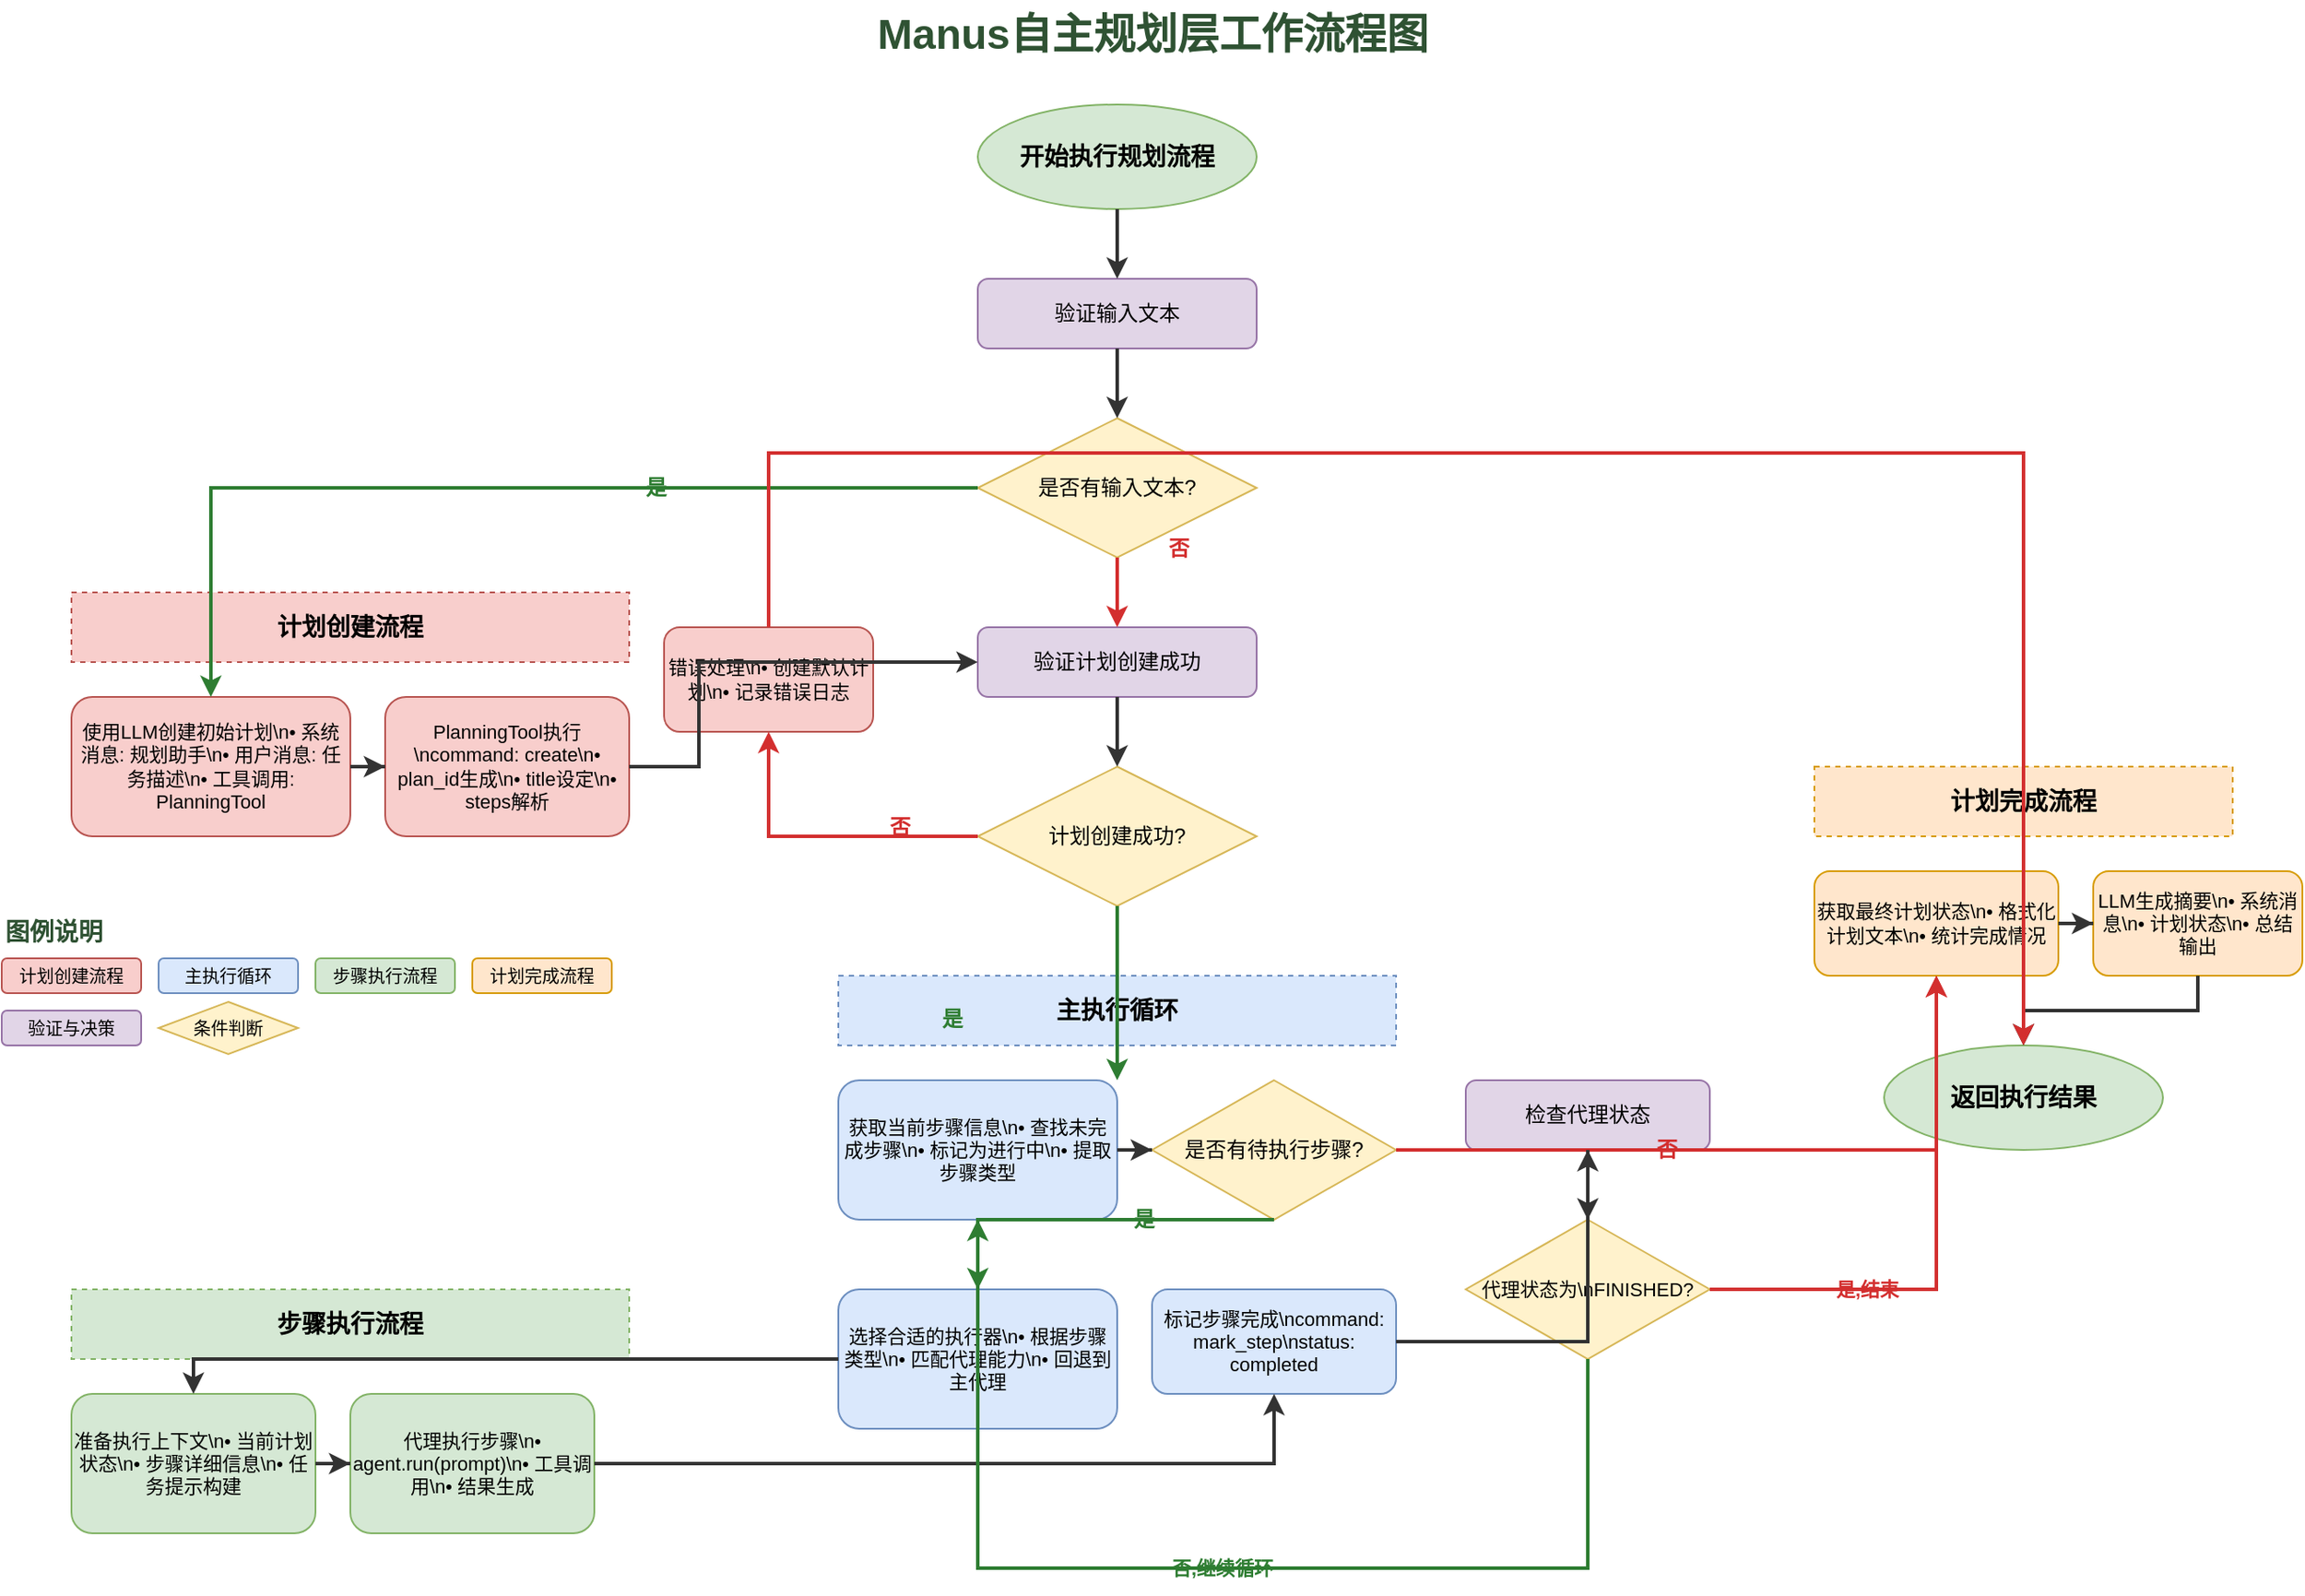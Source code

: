 <mxfile version="24.7.14">
  <diagram name="Manus自主规划层工作流" id="manus-planning-workflow">
    <mxGraphModel dx="1454" dy="727" grid="1" gridSize="10" guides="1" tooltips="1" connect="1" arrows="1" fold="1" page="1" pageScale="1" pageWidth="1400" pageHeight="1000" math="0" shadow="0">
      <root>
        <mxCell id="0"/>
        <mxCell id="1" parent="0"/>

        <!-- 标题 -->
        <mxCell id="title" value="Manus自主规划层工作流程图" style="text;html=1;align=center;verticalAlign=middle;resizable=0;points=[];autosize=1;strokeColor=none;fillColor=none;fontSize=24;fontStyle=1;fontColor=#2F5233;" vertex="1" parent="1">
          <mxGeometry x="450" y="20" width="500" height="40" as="geometry"/>
        </mxCell>

        <!-- 开始节点 -->
        <mxCell id="start" value="开始执行规划流程" style="ellipse;whiteSpace=wrap;html=1;fillColor=#d5e8d4;strokeColor=#82b366;fontSize=14;fontStyle=1;" vertex="1" parent="1">
          <mxGeometry x="600" y="80" width="160" height="60" as="geometry"/>
        </mxCell>

        <!-- 输入验证 -->
        <mxCell id="validate_input" value="验证输入文本" style="rounded=1;whiteSpace=wrap;html=1;fillColor=#e1d5e7;strokeColor=#9673a6;fontSize=12;" vertex="1" parent="1">
          <mxGeometry x="600" y="180" width="160" height="40" as="geometry"/>
        </mxCell>

        <!-- 决策：是否有输入 -->
        <mxCell id="has_input" value="是否有输入文本?" style="rhombus;whiteSpace=wrap;html=1;fillColor=#fff2cc;strokeColor=#d6b656;fontSize=12;" vertex="1" parent="1">
          <mxGeometry x="600" y="260" width="160" height="80" as="geometry"/>
        </mxCell>

        <!-- 计划创建流程 -->
        <mxCell id="create_plan_section" value="计划创建流程" style="rounded=0;whiteSpace=wrap;html=1;fillColor=#f8cecc;strokeColor=#b85450;fontSize=14;fontStyle=1;dashed=1;" vertex="1" parent="1">
          <mxGeometry x="80" y="360" width="320" height="40" as="geometry"/>
        </mxCell>

        <!-- LLM规划创建 -->
        <mxCell id="llm_planning" value="使用LLM创建初始计划\n• 系统消息: 规划助手\n• 用户消息: 任务描述\n• 工具调用: PlanningTool" style="rounded=1;whiteSpace=wrap;html=1;fillColor=#f8cecc;strokeColor=#b85450;fontSize=11;" vertex="1" parent="1">
          <mxGeometry x="80" y="420" width="160" height="80" as="geometry"/>
        </mxCell>

        <!-- PlanningTool执行 -->
        <mxCell id="planning_tool_exec" value="PlanningTool执行\ncommand: create\n• plan_id生成\n• title设定\n• steps解析" style="rounded=1;whiteSpace=wrap;html=1;fillColor=#f8cecc;strokeColor=#b85450;fontSize=11;" vertex="1" parent="1">
          <mxGeometry x="260" y="420" width="140" height="80" as="geometry"/>
        </mxCell>

        <!-- 计划验证 -->
        <mxCell id="validate_plan" value="验证计划创建成功" style="rounded=1;whiteSpace=wrap;html=1;fillColor=#e1d5e7;strokeColor=#9673a6;fontSize=12;" vertex="1" parent="1">
          <mxGeometry x="600" y="380" width="160" height="40" as="geometry"/>
        </mxCell>

        <!-- 决策：计划是否创建成功 -->
        <mxCell id="plan_created" value="计划创建成功?" style="rhombus;whiteSpace=wrap;html=1;fillColor=#fff2cc;strokeColor=#d6b656;fontSize=12;" vertex="1" parent="1">
          <mxGeometry x="600" y="460" width="160" height="80" as="geometry"/>
        </mxCell>

        <!-- 主执行循环 -->
        <mxCell id="main_loop_section" value="主执行循环" style="rounded=0;whiteSpace=wrap;html=1;fillColor=#dae8fc;strokeColor=#6c8ebf;fontSize=14;fontStyle=1;dashed=1;" vertex="1" parent="1">
          <mxGeometry x="520" y="580" width="320" height="40" as="geometry"/>
        </mxCell>

        <!-- 获取当前步骤 -->
        <mxCell id="get_current_step" value="获取当前步骤信息\n• 查找未完成步骤\n• 标记为进行中\n• 提取步骤类型" style="rounded=1;whiteSpace=wrap;html=1;fillColor=#dae8fc;strokeColor=#6c8ebf;fontSize=11;" vertex="1" parent="1">
          <mxGeometry x="520" y="640" width="160" height="80" as="geometry"/>
        </mxCell>

        <!-- 决策：是否有待执行步骤 -->
        <mxCell id="has_pending_step" value="是否有待执行步骤?" style="rhombus;whiteSpace=wrap;html=1;fillColor=#fff2cc;strokeColor=#d6b656;fontSize=12;" vertex="1" parent="1">
          <mxGeometry x="700" y="640" width="140" height="80" as="geometry"/>
        </mxCell>

        <!-- 选择执行器 -->
        <mxCell id="select_executor" value="选择合适的执行器\n• 根据步骤类型\n• 匹配代理能力\n• 回退到主代理" style="rounded=1;whiteSpace=wrap;html=1;fillColor=#dae8fc;strokeColor=#6c8ebf;fontSize=11;" vertex="1" parent="1">
          <mxGeometry x="520" y="760" width="160" height="80" as="geometry"/>
        </mxCell>

        <!-- 步骤执行流程 -->
        <mxCell id="step_exec_section" value="步骤执行流程" style="rounded=0;whiteSpace=wrap;html=1;fillColor=#d5e8d4;strokeColor=#82b366;fontSize=14;fontStyle=1;dashed=1;" vertex="1" parent="1">
          <mxGeometry x="80" y="760" width="320" height="40" as="geometry"/>
        </mxCell>

        <!-- 准备执行上下文 -->
        <mxCell id="prepare_context" value="准备执行上下文\n• 当前计划状态\n• 步骤详细信息\n• 任务提示构建" style="rounded=1;whiteSpace=wrap;html=1;fillColor=#d5e8d4;strokeColor=#82b366;fontSize=11;" vertex="1" parent="1">
          <mxGeometry x="80" y="820" width="140" height="80" as="geometry"/>
        </mxCell>

        <!-- 代理执行 -->
        <mxCell id="agent_execute" value="代理执行步骤\n• agent.run(prompt)\n• 工具调用\n• 结果生成" style="rounded=1;whiteSpace=wrap;html=1;fillColor=#d5e8d4;strokeColor=#82b366;fontSize=11;" vertex="1" parent="1">
          <mxGeometry x="240" y="820" width="140" height="80" as="geometry"/>
        </mxCell>

        <!-- 标记步骤完成 -->
        <mxCell id="mark_completed" value="标记步骤完成\ncommand: mark_step\nstatus: completed" style="rounded=1;whiteSpace=wrap;html=1;fillColor=#dae8fc;strokeColor=#6c8ebf;fontSize=11;" vertex="1" parent="1">
          <mxGeometry x="700" y="760" width="140" height="60" as="geometry"/>
        </mxCell>

        <!-- 检查代理状态 -->
        <mxCell id="check_agent_state" value="检查代理状态" style="rounded=1;whiteSpace=wrap;html=1;fillColor=#e1d5e7;strokeColor=#9673a6;fontSize=12;" vertex="1" parent="1">
          <mxGeometry x="880" y="640" width="140" height="40" as="geometry"/>
        </mxCell>

        <!-- 决策：代理是否结束 -->
        <mxCell id="agent_finished" value="代理状态为\nFINISHED?" style="rhombus;whiteSpace=wrap;html=1;fillColor=#fff2cc;strokeColor=#d6b656;fontSize=11;" vertex="1" parent="1">
          <mxGeometry x="880" y="720" width="140" height="80" as="geometry"/>
        </mxCell>

        <!-- 计划完成流程 -->
        <mxCell id="finalize_section" value="计划完成流程" style="rounded=0;whiteSpace=wrap;html=1;fillColor=#ffe6cc;strokeColor=#d79b00;fontSize=14;fontStyle=1;dashed=1;" vertex="1" parent="1">
          <mxGeometry x="1080" y="460" width="240" height="40" as="geometry"/>
        </mxCell>

        <!-- 获取最终计划状态 -->
        <mxCell id="get_final_status" value="获取最终计划状态\n• 格式化计划文本\n• 统计完成情况" style="rounded=1;whiteSpace=wrap;html=1;fillColor=#ffe6cc;strokeColor=#d79b00;fontSize=11;" vertex="1" parent="1">
          <mxGeometry x="1080" y="520" width="140" height="60" as="geometry"/>
        </mxCell>

        <!-- LLM生成摘要 -->
        <mxCell id="llm_summary" value="LLM生成摘要\n• 系统消息\n• 计划状态\n• 总结输出" style="rounded=1;whiteSpace=wrap;html=1;fillColor=#ffe6cc;strokeColor=#d79b00;fontSize=11;" vertex="1" parent="1">
          <mxGeometry x="1240" y="520" width="120" height="60" as="geometry"/>
        </mxCell>

        <!-- 错误处理 -->
        <mxCell id="error_handling" value="错误处理\n• 创建默认计划\n• 记录错误日志" style="rounded=1;whiteSpace=wrap;html=1;fillColor=#f8cecc;strokeColor=#b85450;fontSize=11;" vertex="1" parent="1">
          <mxGeometry x="420" y="380" width="120" height="60" as="geometry"/>
        </mxCell>

        <!-- 结束节点 -->
        <mxCell id="end" value="返回执行结果" style="ellipse;whiteSpace=wrap;html=1;fillColor=#d5e8d4;strokeColor=#82b366;fontSize=14;fontStyle=1;" vertex="1" parent="1">
          <mxGeometry x="1120" y="620" width="160" height="60" as="geometry"/>
        </mxCell>

        <!-- 连接线 -->
        <!-- 开始到输入验证 -->
        <mxCell id="edge1" style="edgeStyle=orthogonalEdgeStyle;rounded=0;orthogonalLoop=1;jettySize=auto;html=1;strokeWidth=2;strokeColor=#333333;" source="start" target="validate_input" edge="1" parent="1">
          <mxGeometry relative="1" as="geometry"/>
        </mxCell>

        <!-- 输入验证到决策 -->
        <mxCell id="edge2" style="edgeStyle=orthogonalEdgeStyle;rounded=0;orthogonalLoop=1;jettySize=auto;html=1;strokeWidth=2;strokeColor=#333333;" source="validate_input" target="has_input" edge="1" parent="1">
          <mxGeometry relative="1" as="geometry"/>
        </mxCell>

        <!-- 有输入时的流程 -->
        <mxCell id="edge3" style="edgeStyle=orthogonalEdgeStyle;rounded=0;orthogonalLoop=1;jettySize=auto;html=1;strokeWidth=2;strokeColor=#2e7d32;" source="has_input" target="llm_planning" edge="1" parent="1">
          <mxGeometry relative="1" as="geometry">
            <Array as="points">
              <mxPoint x="640" y="300"/>
              <mxPoint x="160" y="300"/>
            </Array>
          </mxGeometry>
        </mxCell>
        <mxCell id="edge3_label" value="是" style="text;html=1;align=center;verticalAlign=middle;resizable=0;points=[];autosize=1;strokeColor=none;fillColor=none;fontSize=12;fontColor=#2e7d32;fontStyle=1;" vertex="1" parent="1">
          <mxGeometry x="400" y="285" width="30" height="30" as="geometry"/>
        </mxCell>

        <!-- LLM规划到工具执行 -->
        <mxCell id="edge4" style="edgeStyle=orthogonalEdgeStyle;rounded=0;orthogonalLoop=1;jettySize=auto;html=1;strokeWidth=2;strokeColor=#333333;" source="llm_planning" target="planning_tool_exec" edge="1" parent="1">
          <mxGeometry relative="1" as="geometry"/>
        </mxCell>

        <!-- 工具执行到计划验证 -->
        <mxCell id="edge5" style="edgeStyle=orthogonalEdgeStyle;rounded=0;orthogonalLoop=1;jettySize=auto;html=1;strokeWidth=2;strokeColor=#333333;" source="planning_tool_exec" target="validate_plan" edge="1" parent="1">
          <mxGeometry relative="1" as="geometry">
            <Array as="points">
              <mxPoint x="440" y="460"/>
              <mxPoint x="440" y="400"/>
              <mxPoint x="680" y="400"/>
            </Array>
          </mxGeometry>
        </mxCell>

        <!-- 无输入时直接到验证 -->
        <mxCell id="edge6" style="edgeStyle=orthogonalEdgeStyle;rounded=0;orthogonalLoop=1;jettySize=auto;html=1;strokeWidth=2;strokeColor=#d32f2f;" source="has_input" target="validate_plan" edge="1" parent="1">
          <mxGeometry relative="1" as="geometry"/>
        </mxCell>
        <mxCell id="edge6_label" value="否" style="text;html=1;align=center;verticalAlign=middle;resizable=0;points=[];autosize=1;strokeColor=none;fillColor=none;fontSize=12;fontColor=#d32f2f;fontStyle=1;" vertex="1" parent="1">
          <mxGeometry x="700" y="320" width="30" height="30" as="geometry"/>
        </mxCell>

        <!-- 验证到决策 -->
        <mxCell id="edge7" style="edgeStyle=orthogonalEdgeStyle;rounded=0;orthogonalLoop=1;jettySize=auto;html=1;strokeWidth=2;strokeColor=#333333;" source="validate_plan" target="plan_created" edge="1" parent="1">
          <mxGeometry relative="1" as="geometry"/>
        </mxCell>

        <!-- 计划创建成功到主循环 -->
        <mxCell id="edge8" style="edgeStyle=orthogonalEdgeStyle;rounded=0;orthogonalLoop=1;jettySize=auto;html=1;strokeWidth=2;strokeColor=#2e7d32;" source="plan_created" target="get_current_step" edge="1" parent="1">
          <mxGeometry relative="1" as="geometry">
            <Array as="points">
              <mxPoint x="600" y="500"/>
              <mxPoint x="600" y="680"/>
            </Array>
          </mxGeometry>
        </mxCell>
        <mxCell id="edge8_label" value="是" style="text;html=1;align=center;verticalAlign=middle;resizable=0;points=[];autosize=1;strokeColor=none;fillColor=none;fontSize=12;fontColor=#2e7d32;fontStyle=1;" vertex="1" parent="1">
          <mxGeometry x="570" y="590" width="30" height="30" as="geometry"/>
        </mxCell>

        <!-- 计划创建失败到错误处理 -->
        <mxCell id="edge9" style="edgeStyle=orthogonalEdgeStyle;rounded=0;orthogonalLoop=1;jettySize=auto;html=1;strokeWidth=2;strokeColor=#d32f2f;" source="plan_created" target="error_handling" edge="1" parent="1">
          <mxGeometry relative="1" as="geometry"/>
        </mxCell>
        <mxCell id="edge9_label" value="否" style="text;html=1;align=center;verticalAlign=middle;resizable=0;points=[];autosize=1;strokeColor=none;fillColor=none;fontSize=12;fontColor=#d32f2f;fontStyle=1;" vertex="1" parent="1">
          <mxGeometry x="540" y="480" width="30" height="30" as="geometry"/>
        </mxCell>

        <!-- 获取步骤到决策 -->
        <mxCell id="edge10" style="edgeStyle=orthogonalEdgeStyle;rounded=0;orthogonalLoop=1;jettySize=auto;html=1;strokeWidth=2;strokeColor=#333333;" source="get_current_step" target="has_pending_step" edge="1" parent="1">
          <mxGeometry relative="1" as="geometry"/>
        </mxCell>

        <!-- 有待执行步骤到选择执行器 -->
        <mxCell id="edge11" style="edgeStyle=orthogonalEdgeStyle;rounded=0;orthogonalLoop=1;jettySize=auto;html=1;strokeWidth=2;strokeColor=#2e7d32;" source="has_pending_step" target="select_executor" edge="1" parent="1">
          <mxGeometry relative="1" as="geometry">
            <Array as="points">
              <mxPoint x="770" y="720"/>
              <mxPoint x="600" y="720"/>
              <mxPoint x="600" y="800"/>
            </Array>
          </mxGeometry>
        </mxCell>
        <mxCell id="edge11_label" value="是" style="text;html=1;align=center;verticalAlign=middle;resizable=0;points=[];autosize=1;strokeColor=none;fillColor=none;fontSize=12;fontColor=#2e7d32;fontStyle=1;" vertex="1" parent="1">
          <mxGeometry x="680" y="705" width="30" height="30" as="geometry"/>
        </mxCell>

        <!-- 无待执行步骤到完成流程 -->
        <mxCell id="edge12" style="edgeStyle=orthogonalEdgeStyle;rounded=0;orthogonalLoop=1;jettySize=auto;html=1;strokeWidth=2;strokeColor=#d32f2f;" source="has_pending_step" target="get_final_status" edge="1" parent="1">
          <mxGeometry relative="1" as="geometry">
            <Array as="points">
              <mxPoint x="850" y="680"/>
              <mxPoint x="1150" y="680"/>
              <mxPoint x="1150" y="550"/>
            </Array>
          </mxGeometry>
        </mxCell>
        <mxCell id="edge12_label" value="否" style="text;html=1;align=center;verticalAlign=middle;resizable=0;points=[];autosize=1;strokeColor=none;fillColor=none;fontSize=12;fontColor=#d32f2f;fontStyle=1;" vertex="1" parent="1">
          <mxGeometry x="980" y="665" width="30" height="30" as="geometry"/>
        </mxCell>

        <!-- 选择执行器到准备上下文 -->
        <mxCell id="edge13" style="edgeStyle=orthogonalEdgeStyle;rounded=0;orthogonalLoop=1;jettySize=auto;html=1;strokeWidth=2;strokeColor=#333333;" source="select_executor" target="prepare_context" edge="1" parent="1">
          <mxGeometry relative="1" as="geometry">
            <Array as="points">
              <mxPoint x="480" y="800"/>
              <mxPoint x="150" y="800"/>
              <mxPoint x="150" y="860"/>
            </Array>
          </mxGeometry>
        </mxCell>

        <!-- 准备上下文到代理执行 -->
        <mxCell id="edge14" style="edgeStyle=orthogonalEdgeStyle;rounded=0;orthogonalLoop=1;jettySize=auto;html=1;strokeWidth=2;strokeColor=#333333;" source="prepare_context" target="agent_execute" edge="1" parent="1">
          <mxGeometry relative="1" as="geometry"/>
        </mxCell>

        <!-- 代理执行到标记完成 -->
        <mxCell id="edge15" style="edgeStyle=orthogonalEdgeStyle;rounded=0;orthogonalLoop=1;jettySize=auto;html=1;strokeWidth=2;strokeColor=#333333;" source="agent_execute" target="mark_completed" edge="1" parent="1">
          <mxGeometry relative="1" as="geometry">
            <Array as="points">
              <mxPoint x="440" y="860"/>
              <mxPoint x="770" y="860"/>
              <mxPoint x="770" y="790"/>
            </Array>
          </mxGeometry>
        </mxCell>

        <!-- 标记完成到检查状态 -->
        <mxCell id="edge16" style="edgeStyle=orthogonalEdgeStyle;rounded=0;orthogonalLoop=1;jettySize=auto;html=1;strokeWidth=2;strokeColor=#333333;" source="mark_completed" target="check_agent_state" edge="1" parent="1">
          <mxGeometry relative="1" as="geometry">
            <Array as="points">
              <mxPoint x="840" y="790"/>
              <mxPoint x="950" y="790"/>
              <mxPoint x="950" y="660"/>
            </Array>
          </mxGeometry>
        </mxCell>

        <!-- 检查状态到决策 -->
        <mxCell id="edge17" style="edgeStyle=orthogonalEdgeStyle;rounded=0;orthogonalLoop=1;jettySize=auto;html=1;strokeWidth=2;strokeColor=#333333;" source="check_agent_state" target="agent_finished" edge="1" parent="1">
          <mxGeometry relative="1" as="geometry"/>
        </mxCell>

        <!-- 代理未结束，回到循环 -->
        <mxCell id="edge18" style="edgeStyle=orthogonalEdgeStyle;rounded=0;orthogonalLoop=1;jettySize=auto;html=1;strokeWidth=2;strokeColor=#2e7d32;" source="agent_finished" target="get_current_step" edge="1" parent="1">
          <mxGeometry relative="1" as="geometry">
            <Array as="points">
              <mxPoint x="950" y="920"/>
              <mxPoint x="600" y="920"/>
            </Array>
          </mxGeometry>
        </mxCell>
        <mxCell id="edge18_label" value="否,继续循环" style="text;html=1;align=center;verticalAlign=middle;resizable=0;points=[];autosize=1;strokeColor=none;fillColor=none;fontSize=11;fontColor=#2e7d32;fontStyle=1;" vertex="1" parent="1">
          <mxGeometry x="700" y="905" width="80" height="30" as="geometry"/>
        </mxCell>

        <!-- 代理结束到完成流程 -->
        <mxCell id="edge19" style="edgeStyle=orthogonalEdgeStyle;rounded=0;orthogonalLoop=1;jettySize=auto;html=1;strokeWidth=2;strokeColor=#d32f2f;" source="agent_finished" target="get_final_status" edge="1" parent="1">
          <mxGeometry relative="1" as="geometry">
            <Array as="points">
              <mxPoint x="1060" y="760"/>
              <mxPoint x="1150" y="760"/>
              <mxPoint x="1150" y="550"/>
            </Array>
          </mxGeometry>
        </mxCell>
        <mxCell id="edge19_label" value="是,结束" style="text;html=1;align=center;verticalAlign=middle;resizable=0;points=[];autosize=1;strokeColor=none;fillColor=none;fontSize=11;fontColor=#d32f2f;fontStyle=1;" vertex="1" parent="1">
          <mxGeometry x="1080" y="745" width="60" height="30" as="geometry"/>
        </mxCell>

        <!-- 获取最终状态到LLM摘要 -->
        <mxCell id="edge20" style="edgeStyle=orthogonalEdgeStyle;rounded=0;orthogonalLoop=1;jettySize=auto;html=1;strokeWidth=2;strokeColor=#333333;" source="get_final_status" target="llm_summary" edge="1" parent="1">
          <mxGeometry relative="1" as="geometry"/>
        </mxCell>

        <!-- LLM摘要到结束 -->
        <mxCell id="edge21" style="edgeStyle=orthogonalEdgeStyle;rounded=0;orthogonalLoop=1;jettySize=auto;html=1;strokeWidth=2;strokeColor=#333333;" source="llm_summary" target="end" edge="1" parent="1">
          <mxGeometry relative="1" as="geometry">
            <Array as="points">
              <mxPoint x="1300" y="600"/>
              <mxPoint x="1200" y="600"/>
              <mxPoint x="1200" y="650"/>
            </Array>
          </mxGeometry>
        </mxCell>

        <!-- 错误处理到结束 -->
        <mxCell id="edge22" style="edgeStyle=orthogonalEdgeStyle;rounded=0;orthogonalLoop=1;jettySize=auto;html=1;strokeWidth=2;strokeColor=#d32f2f;" source="error_handling" target="end" edge="1" parent="1">
          <mxGeometry relative="1" as="geometry">
            <Array as="points">
              <mxPoint x="480" y="280"/>
              <mxPoint x="1200" y="280"/>
            </Array>
          </mxGeometry>
        </mxCell>

        <!-- 图例 -->
        <mxCell id="legend_title" value="图例说明" style="text;html=1;align=left;verticalAlign=middle;resizable=0;points=[];autosize=1;strokeColor=none;fillColor=none;fontSize=14;fontStyle=1;fontColor=#2F5233;" vertex="1" parent="1">
          <mxGeometry x="40" y="540" width="80" height="30" as="geometry"/>
        </mxCell>

        <mxCell id="legend1" value="计划创建流程" style="rounded=1;whiteSpace=wrap;html=1;fillColor=#f8cecc;strokeColor=#b85450;fontSize=10;" vertex="1" parent="1">
          <mxGeometry x="40" y="570" width="80" height="20" as="geometry"/>
        </mxCell>

        <mxCell id="legend2" value="主执行循环" style="rounded=1;whiteSpace=wrap;html=1;fillColor=#dae8fc;strokeColor=#6c8ebf;fontSize=10;" vertex="1" parent="1">
          <mxGeometry x="130" y="570" width="80" height="20" as="geometry"/>
        </mxCell>

        <mxCell id="legend3" value="步骤执行流程" style="rounded=1;whiteSpace=wrap;html=1;fillColor=#d5e8d4;strokeColor=#82b366;fontSize=10;" vertex="1" parent="1">
          <mxGeometry x="220" y="570" width="80" height="20" as="geometry"/>
        </mxCell>

        <mxCell id="legend4" value="计划完成流程" style="rounded=1;whiteSpace=wrap;html=1;fillColor=#ffe6cc;strokeColor=#d79b00;fontSize=10;" vertex="1" parent="1">
          <mxGeometry x="310" y="570" width="80" height="20" as="geometry"/>
        </mxCell>

        <mxCell id="legend5" value="验证与决策" style="rounded=1;whiteSpace=wrap;html=1;fillColor=#e1d5e7;strokeColor=#9673a6;fontSize=10;" vertex="1" parent="1">
          <mxGeometry x="40" y="600" width="80" height="20" as="geometry"/>
        </mxCell>

        <mxCell id="legend6" value="条件判断" style="rhombus;whiteSpace=wrap;html=1;fillColor=#fff2cc;strokeColor=#d6b656;fontSize=10;" vertex="1" parent="1">
          <mxGeometry x="130" y="595" width="80" height="30" as="geometry"/>
        </mxCell>

      </root>
    </mxGraphModel>
  </diagram>
</mxfile>
